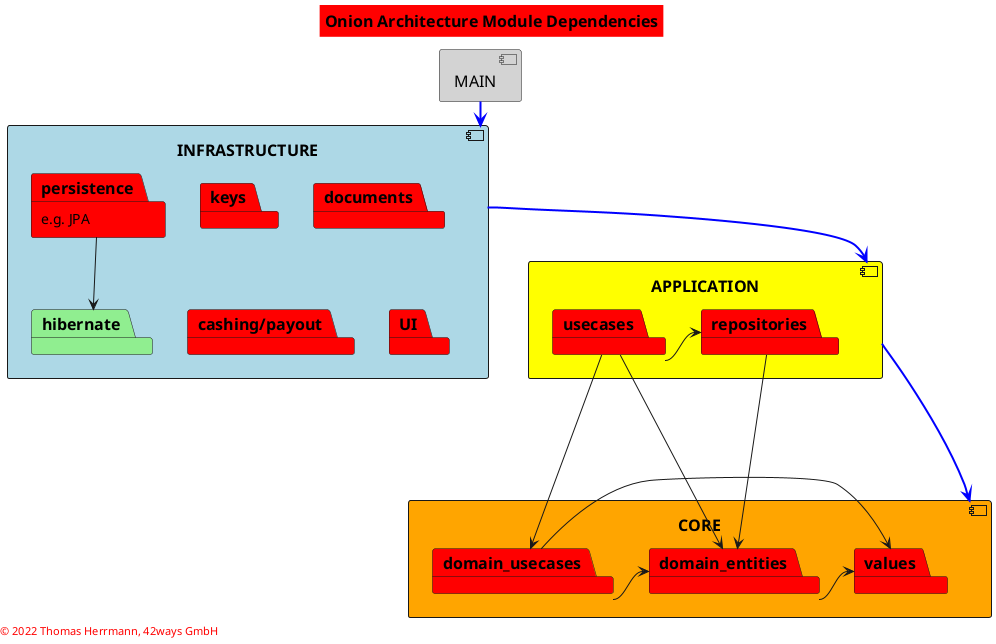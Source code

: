 @startuml

<style>
title {
  FontSize 16
  FontColor Black
  BackgroundColor Red
}
footer {
  HorizontalAlignment left
  FontSize 11
  FontColor red
}
</style>

' skinparam linetype ortho
' skinparam titleBorderRoundCorner 15
' skinparam titleBorderThickness 2
' skinparam titleBorderColor red
' skinparam titleBackgroundColor Red


title Onion Architecture Module Dependencies

component CORE #orange {
package domain_usecases
package domain_entities
package values
domain_usecases -> domain_entities
domain_usecases -> values
domain_entities -> values
}

component APPLICATION #yellow {
package usecases
package repositories
usecases -> repositories
}

repositories -> domain_entities
usecases --> domain_usecases
usecases -> domain_entities

component INFRASTRUCTURE #lightblue {
package persistence as "e.g. JPA"
package keys
package documents
package "cashing/payout"
package UI

package hibernate #lightgreen
persistence -d-> hibernate
}

component MAIN #lightgray

  MAIN -[#blue,bold]-> INFRASTRUCTURE
' MAIN -[#blue,bold]-> APPLICATION
' MAIN -[#blue,bold]-> CORE

  INFRASTRUCTURE -[#blue,bold]-> APPLICATION
' INFRASTRUCTURE -[#blue,bold]-> CORE

  APPLICATION --[#blue,bold]--> CORE

footer
© 2022 Thomas Herrmann, 42ways GmbH
endfooter

@enduml
